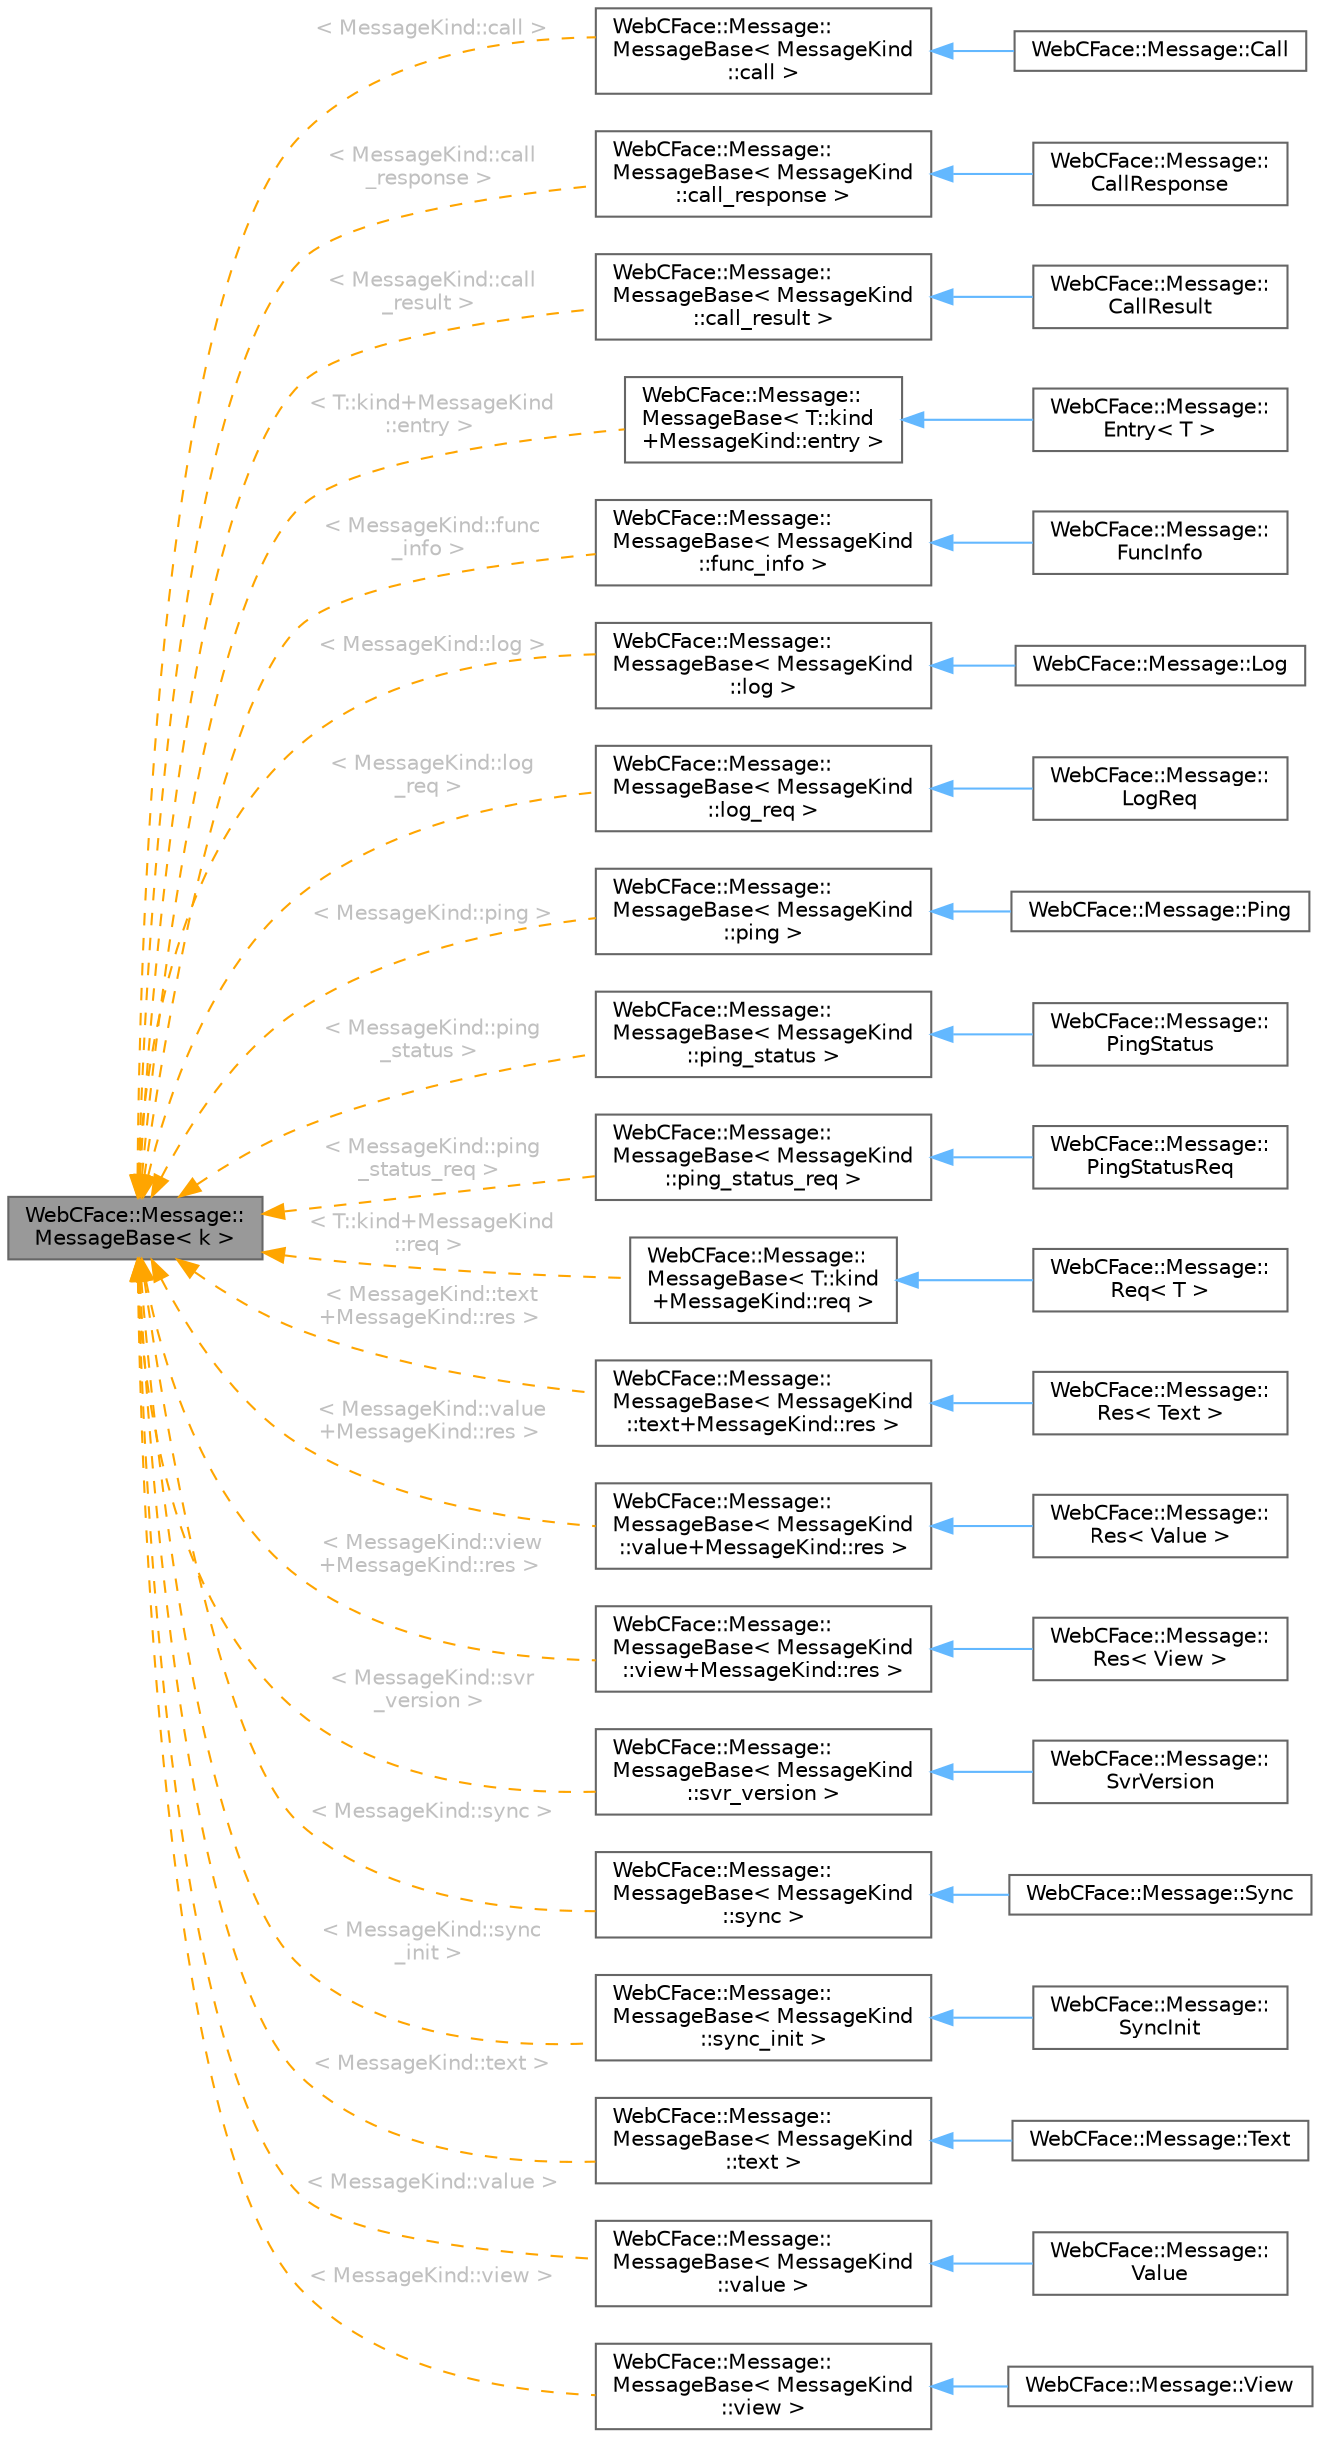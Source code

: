 digraph "WebCFace::Message::MessageBase&lt; k &gt;"
{
 // LATEX_PDF_SIZE
  bgcolor="transparent";
  edge [fontname=Helvetica,fontsize=10,labelfontname=Helvetica,labelfontsize=10];
  node [fontname=Helvetica,fontsize=10,shape=box,height=0.2,width=0.4];
  rankdir="LR";
  Node1 [id="Node000001",label="WebCFace::Message::\lMessageBase\< k \>",height=0.2,width=0.4,color="gray40", fillcolor="grey60", style="filled", fontcolor="black",tooltip="型からkindを取得するためだけのベースクラス"];
  Node1 -> Node2 [id="edge1_Node000001_Node000002",dir="back",color="orange",style="dashed",tooltip=" ",label=" \< MessageKind::call \>",fontcolor="grey" ];
  Node2 [id="Node000002",label="WebCFace::Message::\lMessageBase\< MessageKind\l::call \>",height=0.2,width=0.4,color="gray40", fillcolor="white", style="filled",URL="$structWebCFace_1_1Message_1_1MessageBase.html",tooltip=" "];
  Node2 -> Node3 [id="edge2_Node000002_Node000003",dir="back",color="steelblue1",style="solid",tooltip=" "];
  Node3 [id="Node000003",label="WebCFace::Message::Call",height=0.2,width=0.4,color="gray40", fillcolor="white", style="filled",URL="$structWebCFace_1_1Message_1_1Call.html",tooltip="関数呼び出し (client(caller)->server->client(receiver))"];
  Node1 -> Node4 [id="edge3_Node000001_Node000004",dir="back",color="orange",style="dashed",tooltip=" ",label=" \< MessageKind::call\l_response \>",fontcolor="grey" ];
  Node4 [id="Node000004",label="WebCFace::Message::\lMessageBase\< MessageKind\l::call_response \>",height=0.2,width=0.4,color="gray40", fillcolor="white", style="filled",URL="$structWebCFace_1_1Message_1_1MessageBase.html",tooltip=" "];
  Node4 -> Node5 [id="edge4_Node000004_Node000005",dir="back",color="steelblue1",style="solid",tooltip=" "];
  Node5 [id="Node000005",label="WebCFace::Message::\lCallResponse",height=0.2,width=0.4,color="gray40", fillcolor="white", style="filled",URL="$structWebCFace_1_1Message_1_1CallResponse.html",tooltip="関数呼び出しの応答1 (client(receiver)->server->client(caller))"];
  Node1 -> Node6 [id="edge5_Node000001_Node000006",dir="back",color="orange",style="dashed",tooltip=" ",label=" \< MessageKind::call\l_result \>",fontcolor="grey" ];
  Node6 [id="Node000006",label="WebCFace::Message::\lMessageBase\< MessageKind\l::call_result \>",height=0.2,width=0.4,color="gray40", fillcolor="white", style="filled",URL="$structWebCFace_1_1Message_1_1MessageBase.html",tooltip=" "];
  Node6 -> Node7 [id="edge6_Node000006_Node000007",dir="back",color="steelblue1",style="solid",tooltip=" "];
  Node7 [id="Node000007",label="WebCFace::Message::\lCallResult",height=0.2,width=0.4,color="gray40", fillcolor="white", style="filled",URL="$structWebCFace_1_1Message_1_1CallResult.html",tooltip="関数呼び出しの応答2 (client(receiver)->server->client(caller))"];
  Node1 -> Node8 [id="edge7_Node000001_Node000008",dir="back",color="orange",style="dashed",tooltip=" ",label=" \< T::kind+MessageKind\l::entry \>",fontcolor="grey" ];
  Node8 [id="Node000008",label="WebCFace::Message::\lMessageBase\< T::kind\l+MessageKind::entry \>",height=0.2,width=0.4,color="gray40", fillcolor="white", style="filled",URL="$structWebCFace_1_1Message_1_1MessageBase.html",tooltip=" "];
  Node8 -> Node9 [id="edge8_Node000008_Node000009",dir="back",color="steelblue1",style="solid",tooltip=" "];
  Node9 [id="Node000009",label="WebCFace::Message::\lEntry\< T \>",height=0.2,width=0.4,color="gray40", fillcolor="white", style="filled",URL="$structWebCFace_1_1Message_1_1Entry.html",tooltip=" "];
  Node1 -> Node10 [id="edge9_Node000001_Node000010",dir="back",color="orange",style="dashed",tooltip=" ",label=" \< MessageKind::func\l_info \>",fontcolor="grey" ];
  Node10 [id="Node000010",label="WebCFace::Message::\lMessageBase\< MessageKind\l::func_info \>",height=0.2,width=0.4,color="gray40", fillcolor="white", style="filled",URL="$structWebCFace_1_1Message_1_1MessageBase.html",tooltip=" "];
  Node10 -> Node11 [id="edge10_Node000010_Node000011",dir="back",color="steelblue1",style="solid",tooltip=" "];
  Node11 [id="Node000011",label="WebCFace::Message::\lFuncInfo",height=0.2,width=0.4,color="gray40", fillcolor="white", style="filled",URL="$structWebCFace_1_1Message_1_1FuncInfo.html",tooltip=" "];
  Node1 -> Node12 [id="edge11_Node000001_Node000012",dir="back",color="orange",style="dashed",tooltip=" ",label=" \< MessageKind::log \>",fontcolor="grey" ];
  Node12 [id="Node000012",label="WebCFace::Message::\lMessageBase\< MessageKind\l::log \>",height=0.2,width=0.4,color="gray40", fillcolor="white", style="filled",URL="$structWebCFace_1_1Message_1_1MessageBase.html",tooltip=" "];
  Node12 -> Node13 [id="edge12_Node000012_Node000013",dir="back",color="steelblue1",style="solid",tooltip=" "];
  Node13 [id="Node000013",label="WebCFace::Message::Log",height=0.2,width=0.4,color="gray40", fillcolor="white", style="filled",URL="$structWebCFace_1_1Message_1_1Log.html",tooltip=" "];
  Node1 -> Node14 [id="edge13_Node000001_Node000014",dir="back",color="orange",style="dashed",tooltip=" ",label=" \< MessageKind::log\l_req \>",fontcolor="grey" ];
  Node14 [id="Node000014",label="WebCFace::Message::\lMessageBase\< MessageKind\l::log_req \>",height=0.2,width=0.4,color="gray40", fillcolor="white", style="filled",URL="$structWebCFace_1_1Message_1_1MessageBase.html",tooltip=" "];
  Node14 -> Node15 [id="edge14_Node000014_Node000015",dir="back",color="steelblue1",style="solid",tooltip=" "];
  Node15 [id="Node000015",label="WebCFace::Message::\lLogReq",height=0.2,width=0.4,color="gray40", fillcolor="white", style="filled",URL="$structWebCFace_1_1Message_1_1LogReq.html",tooltip="Logのリクエストはメンバ名のみ"];
  Node1 -> Node16 [id="edge15_Node000001_Node000016",dir="back",color="orange",style="dashed",tooltip=" ",label=" \< MessageKind::ping \>",fontcolor="grey" ];
  Node16 [id="Node000016",label="WebCFace::Message::\lMessageBase\< MessageKind\l::ping \>",height=0.2,width=0.4,color="gray40", fillcolor="white", style="filled",URL="$structWebCFace_1_1Message_1_1MessageBase.html",tooltip=" "];
  Node16 -> Node17 [id="edge16_Node000016_Node000017",dir="back",color="steelblue1",style="solid",tooltip=" "];
  Node17 [id="Node000017",label="WebCFace::Message::Ping",height=0.2,width=0.4,color="gray40", fillcolor="white", style="filled",URL="$structWebCFace_1_1Message_1_1Ping.html",tooltip="ping(server->client->server)"];
  Node1 -> Node18 [id="edge17_Node000001_Node000018",dir="back",color="orange",style="dashed",tooltip=" ",label=" \< MessageKind::ping\l_status \>",fontcolor="grey" ];
  Node18 [id="Node000018",label="WebCFace::Message::\lMessageBase\< MessageKind\l::ping_status \>",height=0.2,width=0.4,color="gray40", fillcolor="white", style="filled",URL="$structWebCFace_1_1Message_1_1MessageBase.html",tooltip=" "];
  Node18 -> Node19 [id="edge18_Node000018_Node000019",dir="back",color="steelblue1",style="solid",tooltip=" "];
  Node19 [id="Node000019",label="WebCFace::Message::\lPingStatus",height=0.2,width=0.4,color="gray40", fillcolor="white", style="filled",URL="$structWebCFace_1_1Message_1_1PingStatus.html",tooltip="各クライアントのping状況 (server->client)"];
  Node1 -> Node20 [id="edge19_Node000001_Node000020",dir="back",color="orange",style="dashed",tooltip=" ",label=" \< MessageKind::ping\l_status_req \>",fontcolor="grey" ];
  Node20 [id="Node000020",label="WebCFace::Message::\lMessageBase\< MessageKind\l::ping_status_req \>",height=0.2,width=0.4,color="gray40", fillcolor="white", style="filled",URL="$structWebCFace_1_1Message_1_1MessageBase.html",tooltip=" "];
  Node20 -> Node21 [id="edge20_Node000020_Node000021",dir="back",color="steelblue1",style="solid",tooltip=" "];
  Node21 [id="Node000021",label="WebCFace::Message::\lPingStatusReq",height=0.2,width=0.4,color="gray40", fillcolor="white", style="filled",URL="$structWebCFace_1_1Message_1_1PingStatusReq.html",tooltip="ping状況のリクエスト (client->server)"];
  Node1 -> Node22 [id="edge21_Node000001_Node000022",dir="back",color="orange",style="dashed",tooltip=" ",label=" \< T::kind+MessageKind\l::req \>",fontcolor="grey" ];
  Node22 [id="Node000022",label="WebCFace::Message::\lMessageBase\< T::kind\l+MessageKind::req \>",height=0.2,width=0.4,color="gray40", fillcolor="white", style="filled",URL="$structWebCFace_1_1Message_1_1MessageBase.html",tooltip=" "];
  Node22 -> Node23 [id="edge22_Node000022_Node000023",dir="back",color="steelblue1",style="solid",tooltip=" "];
  Node23 [id="Node000023",label="WebCFace::Message::\lReq\< T \>",height=0.2,width=0.4,color="gray40", fillcolor="white", style="filled",URL="$structWebCFace_1_1Message_1_1Req.html",tooltip=" "];
  Node1 -> Node24 [id="edge23_Node000001_Node000024",dir="back",color="orange",style="dashed",tooltip=" ",label=" \< MessageKind::text\l+MessageKind::res \>",fontcolor="grey" ];
  Node24 [id="Node000024",label="WebCFace::Message::\lMessageBase\< MessageKind\l::text+MessageKind::res \>",height=0.2,width=0.4,color="gray40", fillcolor="white", style="filled",URL="$structWebCFace_1_1Message_1_1MessageBase.html",tooltip=" "];
  Node24 -> Node25 [id="edge24_Node000024_Node000025",dir="back",color="steelblue1",style="solid",tooltip=" "];
  Node25 [id="Node000025",label="WebCFace::Message::\lRes\< Text \>",height=0.2,width=0.4,color="gray40", fillcolor="white", style="filled",URL="$structWebCFace_1_1Message_1_1Res_3_01Text_01_4.html",tooltip=" "];
  Node1 -> Node26 [id="edge25_Node000001_Node000026",dir="back",color="orange",style="dashed",tooltip=" ",label=" \< MessageKind::value\l+MessageKind::res \>",fontcolor="grey" ];
  Node26 [id="Node000026",label="WebCFace::Message::\lMessageBase\< MessageKind\l::value+MessageKind::res \>",height=0.2,width=0.4,color="gray40", fillcolor="white", style="filled",URL="$structWebCFace_1_1Message_1_1MessageBase.html",tooltip=" "];
  Node26 -> Node27 [id="edge26_Node000026_Node000027",dir="back",color="steelblue1",style="solid",tooltip=" "];
  Node27 [id="Node000027",label="WebCFace::Message::\lRes\< Value \>",height=0.2,width=0.4,color="gray40", fillcolor="white", style="filled",URL="$structWebCFace_1_1Message_1_1Res_3_01Value_01_4.html",tooltip=" "];
  Node1 -> Node28 [id="edge27_Node000001_Node000028",dir="back",color="orange",style="dashed",tooltip=" ",label=" \< MessageKind::view\l+MessageKind::res \>",fontcolor="grey" ];
  Node28 [id="Node000028",label="WebCFace::Message::\lMessageBase\< MessageKind\l::view+MessageKind::res \>",height=0.2,width=0.4,color="gray40", fillcolor="white", style="filled",URL="$structWebCFace_1_1Message_1_1MessageBase.html",tooltip=" "];
  Node28 -> Node29 [id="edge28_Node000028_Node000029",dir="back",color="steelblue1",style="solid",tooltip=" "];
  Node29 [id="Node000029",label="WebCFace::Message::\lRes\< View \>",height=0.2,width=0.4,color="gray40", fillcolor="white", style="filled",URL="$structWebCFace_1_1Message_1_1Res_3_01View_01_4.html",tooltip=" "];
  Node1 -> Node30 [id="edge29_Node000001_Node000030",dir="back",color="orange",style="dashed",tooltip=" ",label=" \< MessageKind::svr\l_version \>",fontcolor="grey" ];
  Node30 [id="Node000030",label="WebCFace::Message::\lMessageBase\< MessageKind\l::svr_version \>",height=0.2,width=0.4,color="gray40", fillcolor="white", style="filled",URL="$structWebCFace_1_1Message_1_1MessageBase.html",tooltip=" "];
  Node30 -> Node31 [id="edge30_Node000030_Node000031",dir="back",color="steelblue1",style="solid",tooltip=" "];
  Node31 [id="Node000031",label="WebCFace::Message::\lSvrVersion",height=0.2,width=0.4,color="gray40", fillcolor="white", style="filled",URL="$structWebCFace_1_1Message_1_1SvrVersion.html",tooltip="serverのバージョン情報(server->client)"];
  Node1 -> Node32 [id="edge31_Node000001_Node000032",dir="back",color="orange",style="dashed",tooltip=" ",label=" \< MessageKind::sync \>",fontcolor="grey" ];
  Node32 [id="Node000032",label="WebCFace::Message::\lMessageBase\< MessageKind\l::sync \>",height=0.2,width=0.4,color="gray40", fillcolor="white", style="filled",URL="$structWebCFace_1_1Message_1_1MessageBase.html",tooltip=" "];
  Node32 -> Node33 [id="edge32_Node000032_Node000033",dir="back",color="steelblue1",style="solid",tooltip=" "];
  Node33 [id="Node000033",label="WebCFace::Message::Sync",height=0.2,width=0.4,color="gray40", fillcolor="white", style="filled",URL="$structWebCFace_1_1Message_1_1Sync.html",tooltip="syncの時刻(client->server->client)"];
  Node1 -> Node34 [id="edge33_Node000001_Node000034",dir="back",color="orange",style="dashed",tooltip=" ",label=" \< MessageKind::sync\l_init \>",fontcolor="grey" ];
  Node34 [id="Node000034",label="WebCFace::Message::\lMessageBase\< MessageKind\l::sync_init \>",height=0.2,width=0.4,color="gray40", fillcolor="white", style="filled",URL="$structWebCFace_1_1Message_1_1MessageBase.html",tooltip=" "];
  Node34 -> Node35 [id="edge34_Node000034_Node000035",dir="back",color="steelblue1",style="solid",tooltip=" "];
  Node35 [id="Node000035",label="WebCFace::Message::\lSyncInit",height=0.2,width=0.4,color="gray40", fillcolor="white", style="filled",URL="$structWebCFace_1_1Message_1_1SyncInit.html",tooltip="client初期化(client->server->client)"];
  Node1 -> Node36 [id="edge35_Node000001_Node000036",dir="back",color="orange",style="dashed",tooltip=" ",label=" \< MessageKind::text \>",fontcolor="grey" ];
  Node36 [id="Node000036",label="WebCFace::Message::\lMessageBase\< MessageKind\l::text \>",height=0.2,width=0.4,color="gray40", fillcolor="white", style="filled",URL="$structWebCFace_1_1Message_1_1MessageBase.html",tooltip=" "];
  Node36 -> Node37 [id="edge36_Node000036_Node000037",dir="back",color="steelblue1",style="solid",tooltip=" "];
  Node37 [id="Node000037",label="WebCFace::Message::Text",height=0.2,width=0.4,color="gray40", fillcolor="white", style="filled",URL="$structWebCFace_1_1Message_1_1Text.html",tooltip="client(member)->server->client Textを更新"];
  Node1 -> Node38 [id="edge37_Node000001_Node000038",dir="back",color="orange",style="dashed",tooltip=" ",label=" \< MessageKind::value \>",fontcolor="grey" ];
  Node38 [id="Node000038",label="WebCFace::Message::\lMessageBase\< MessageKind\l::value \>",height=0.2,width=0.4,color="gray40", fillcolor="white", style="filled",URL="$structWebCFace_1_1Message_1_1MessageBase.html",tooltip=" "];
  Node38 -> Node39 [id="edge38_Node000038_Node000039",dir="back",color="steelblue1",style="solid",tooltip=" "];
  Node39 [id="Node000039",label="WebCFace::Message::\lValue",height=0.2,width=0.4,color="gray40", fillcolor="white", style="filled",URL="$structWebCFace_1_1Message_1_1Value.html",tooltip="client(member)->server->client Valueを更新"];
  Node1 -> Node40 [id="edge39_Node000001_Node000040",dir="back",color="orange",style="dashed",tooltip=" ",label=" \< MessageKind::view \>",fontcolor="grey" ];
  Node40 [id="Node000040",label="WebCFace::Message::\lMessageBase\< MessageKind\l::view \>",height=0.2,width=0.4,color="gray40", fillcolor="white", style="filled",URL="$structWebCFace_1_1Message_1_1MessageBase.html",tooltip=" "];
  Node40 -> Node41 [id="edge40_Node000040_Node000041",dir="back",color="steelblue1",style="solid",tooltip=" "];
  Node41 [id="Node000041",label="WebCFace::Message::View",height=0.2,width=0.4,color="gray40", fillcolor="white", style="filled",URL="$structWebCFace_1_1Message_1_1View.html",tooltip=" "];
}
